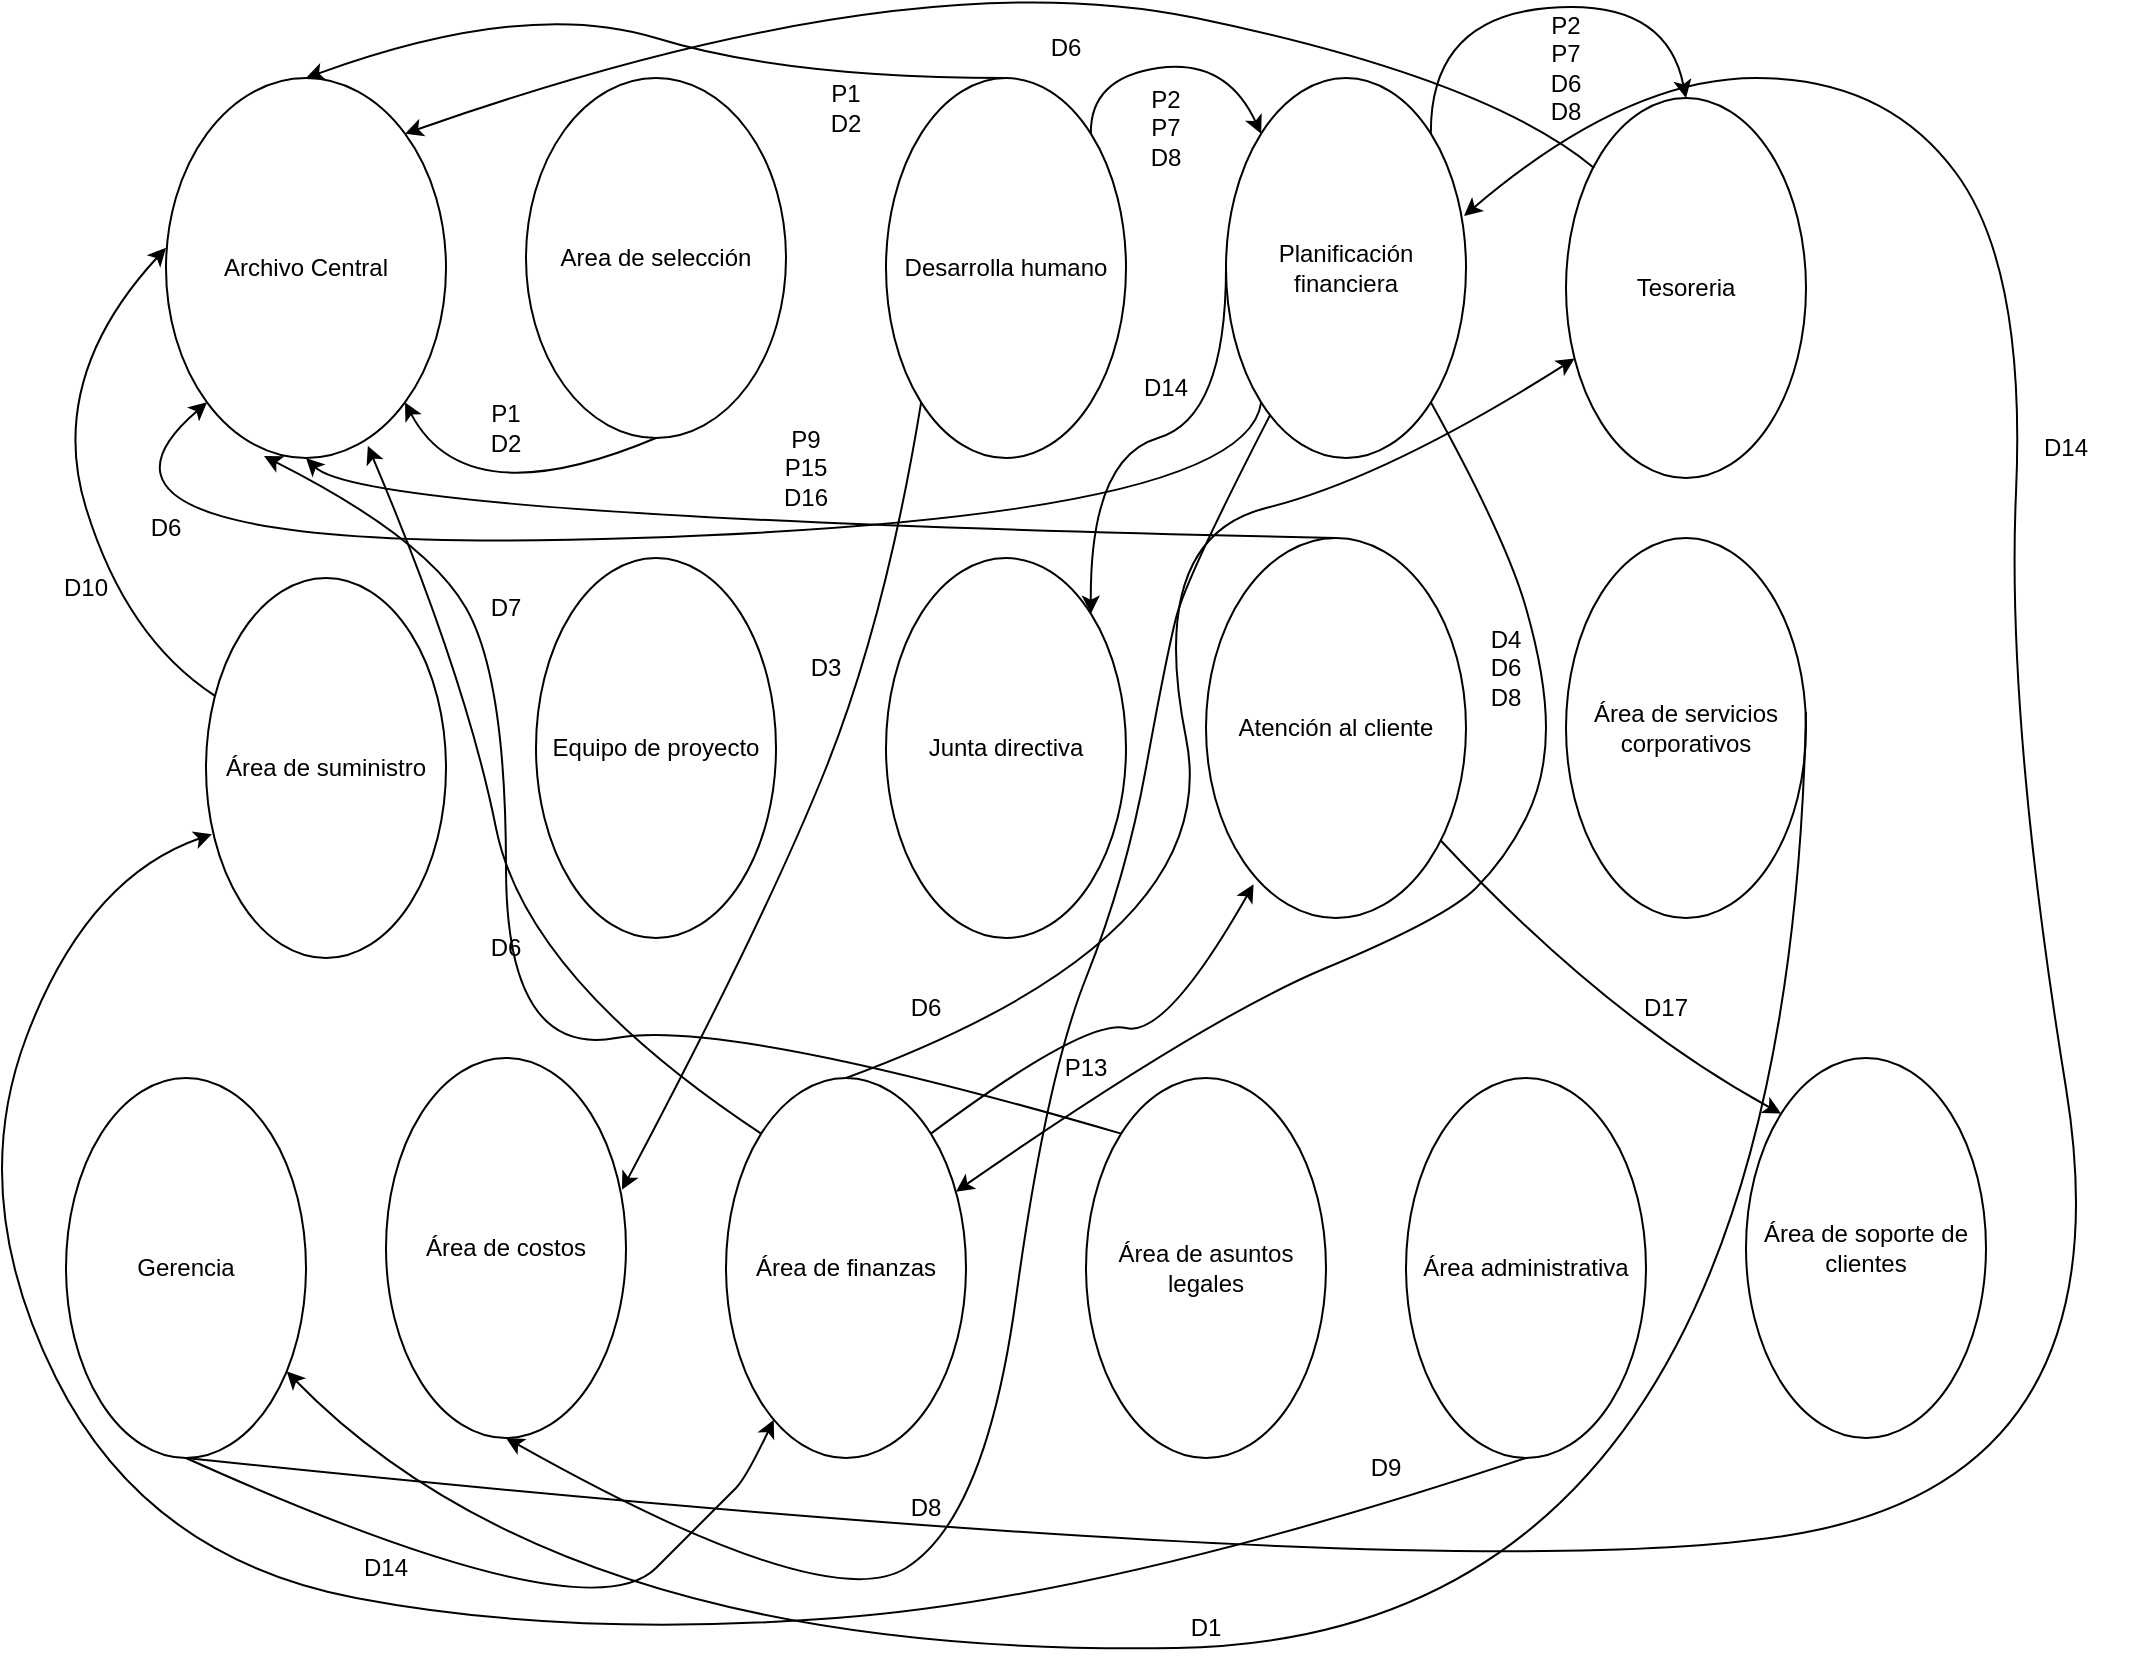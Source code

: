 <mxfile version="20.6.0" type="github">
  <diagram name="Page-1" id="822b0af5-4adb-64df-f703-e8dfc1f81529">
    <mxGraphModel dx="2721" dy="764" grid="1" gridSize="10" guides="1" tooltips="1" connect="1" arrows="1" fold="1" page="1" pageScale="1" pageWidth="1100" pageHeight="850" background="none" math="0" shadow="0">
      <root>
        <mxCell id="0" />
        <mxCell id="1" parent="0" />
        <mxCell id="YAofeDpt1N6qthm3-wqc-1" value="Archivo Central" style="ellipse;whiteSpace=wrap;html=1;" vertex="1" parent="1">
          <mxGeometry x="80" y="40" width="140" height="190" as="geometry" />
        </mxCell>
        <mxCell id="YAofeDpt1N6qthm3-wqc-2" value="Area de selección" style="ellipse;whiteSpace=wrap;html=1;" vertex="1" parent="1">
          <mxGeometry x="260" y="40" width="130" height="180" as="geometry" />
        </mxCell>
        <mxCell id="YAofeDpt1N6qthm3-wqc-3" value="Área de suministro" style="ellipse;whiteSpace=wrap;html=1;" vertex="1" parent="1">
          <mxGeometry x="100" y="290" width="120" height="190" as="geometry" />
        </mxCell>
        <mxCell id="YAofeDpt1N6qthm3-wqc-4" value="Equipo de proyecto" style="ellipse;whiteSpace=wrap;html=1;" vertex="1" parent="1">
          <mxGeometry x="265" y="280" width="120" height="190" as="geometry" />
        </mxCell>
        <mxCell id="YAofeDpt1N6qthm3-wqc-5" value="Junta directiva" style="ellipse;whiteSpace=wrap;html=1;" vertex="1" parent="1">
          <mxGeometry x="440" y="280" width="120" height="190" as="geometry" />
        </mxCell>
        <mxCell id="YAofeDpt1N6qthm3-wqc-6" value="Desarrolla humano" style="ellipse;whiteSpace=wrap;html=1;" vertex="1" parent="1">
          <mxGeometry x="440" y="40" width="120" height="190" as="geometry" />
        </mxCell>
        <mxCell id="YAofeDpt1N6qthm3-wqc-7" value="Planificación financiera" style="ellipse;whiteSpace=wrap;html=1;" vertex="1" parent="1">
          <mxGeometry x="610" y="40" width="120" height="190" as="geometry" />
        </mxCell>
        <mxCell id="YAofeDpt1N6qthm3-wqc-8" value="Atención al cliente" style="ellipse;whiteSpace=wrap;html=1;" vertex="1" parent="1">
          <mxGeometry x="600" y="270" width="130" height="190" as="geometry" />
        </mxCell>
        <mxCell id="YAofeDpt1N6qthm3-wqc-9" value="Tesoreria" style="ellipse;whiteSpace=wrap;html=1;" vertex="1" parent="1">
          <mxGeometry x="780" y="50" width="120" height="190" as="geometry" />
        </mxCell>
        <mxCell id="YAofeDpt1N6qthm3-wqc-10" value="Área de servicios corporativos" style="ellipse;whiteSpace=wrap;html=1;" vertex="1" parent="1">
          <mxGeometry x="780" y="270" width="120" height="190" as="geometry" />
        </mxCell>
        <mxCell id="YAofeDpt1N6qthm3-wqc-11" value="Área de costos" style="ellipse;whiteSpace=wrap;html=1;" vertex="1" parent="1">
          <mxGeometry x="190" y="530" width="120" height="190" as="geometry" />
        </mxCell>
        <mxCell id="YAofeDpt1N6qthm3-wqc-12" value="Área de finanzas" style="ellipse;whiteSpace=wrap;html=1;" vertex="1" parent="1">
          <mxGeometry x="360" y="540" width="120" height="190" as="geometry" />
        </mxCell>
        <mxCell id="YAofeDpt1N6qthm3-wqc-13" value="Área de asuntos legales" style="ellipse;whiteSpace=wrap;html=1;" vertex="1" parent="1">
          <mxGeometry x="540" y="540" width="120" height="190" as="geometry" />
        </mxCell>
        <mxCell id="YAofeDpt1N6qthm3-wqc-14" value="Área administrativa" style="ellipse;whiteSpace=wrap;html=1;" vertex="1" parent="1">
          <mxGeometry x="700" y="540" width="120" height="190" as="geometry" />
        </mxCell>
        <mxCell id="YAofeDpt1N6qthm3-wqc-15" value="Área de soporte de clientes" style="ellipse;whiteSpace=wrap;html=1;" vertex="1" parent="1">
          <mxGeometry x="870" y="530" width="120" height="190" as="geometry" />
        </mxCell>
        <mxCell id="YAofeDpt1N6qthm3-wqc-16" value="Gerencia" style="ellipse;whiteSpace=wrap;html=1;" vertex="1" parent="1">
          <mxGeometry x="30" y="540" width="120" height="190" as="geometry" />
        </mxCell>
        <mxCell id="YAofeDpt1N6qthm3-wqc-18" value="" style="curved=1;endArrow=classic;html=1;rounded=0;exitX=0.5;exitY=1;exitDx=0;exitDy=0;entryX=1;entryY=1;entryDx=0;entryDy=0;" edge="1" parent="1" source="YAofeDpt1N6qthm3-wqc-2" target="YAofeDpt1N6qthm3-wqc-1">
          <mxGeometry width="50" height="50" relative="1" as="geometry">
            <mxPoint x="180" y="260" as="sourcePoint" />
            <mxPoint x="230" y="210" as="targetPoint" />
            <Array as="points">
              <mxPoint x="230" y="260" />
            </Array>
          </mxGeometry>
        </mxCell>
        <mxCell id="YAofeDpt1N6qthm3-wqc-19" value="" style="curved=1;endArrow=classic;html=1;rounded=0;entryX=0.5;entryY=0;entryDx=0;entryDy=0;exitX=0.5;exitY=0;exitDx=0;exitDy=0;" edge="1" parent="1" source="YAofeDpt1N6qthm3-wqc-6" target="YAofeDpt1N6qthm3-wqc-1">
          <mxGeometry width="50" height="50" relative="1" as="geometry">
            <mxPoint x="390" y="270" as="sourcePoint" />
            <mxPoint x="440" y="220" as="targetPoint" />
            <Array as="points">
              <mxPoint x="390" y="40" />
              <mxPoint x="260" />
            </Array>
          </mxGeometry>
        </mxCell>
        <mxCell id="YAofeDpt1N6qthm3-wqc-20" value="" style="curved=1;endArrow=classic;html=1;rounded=0;exitX=1;exitY=0;exitDx=0;exitDy=0;entryX=0;entryY=0;entryDx=0;entryDy=0;" edge="1" parent="1" source="YAofeDpt1N6qthm3-wqc-6" target="YAofeDpt1N6qthm3-wqc-7">
          <mxGeometry width="50" height="50" relative="1" as="geometry">
            <mxPoint x="660" y="400" as="sourcePoint" />
            <mxPoint x="710" y="350" as="targetPoint" />
            <Array as="points">
              <mxPoint x="542" y="40" />
              <mxPoint x="610" y="30" />
            </Array>
          </mxGeometry>
        </mxCell>
        <mxCell id="YAofeDpt1N6qthm3-wqc-21" value="" style="curved=1;endArrow=classic;html=1;rounded=0;exitX=1;exitY=0;exitDx=0;exitDy=0;entryX=0.5;entryY=0;entryDx=0;entryDy=0;" edge="1" parent="1" source="YAofeDpt1N6qthm3-wqc-7" target="YAofeDpt1N6qthm3-wqc-9">
          <mxGeometry width="50" height="50" relative="1" as="geometry">
            <mxPoint x="660" y="400" as="sourcePoint" />
            <mxPoint x="710" y="350" as="targetPoint" />
            <Array as="points">
              <mxPoint x="712" y="10" />
              <mxPoint x="830" />
            </Array>
          </mxGeometry>
        </mxCell>
        <mxCell id="YAofeDpt1N6qthm3-wqc-22" value="P1&lt;br&gt;D2" style="text;html=1;strokeColor=none;fillColor=none;align=center;verticalAlign=middle;whiteSpace=wrap;rounded=0;" vertex="1" parent="1">
          <mxGeometry x="220" y="200" width="60" height="30" as="geometry" />
        </mxCell>
        <mxCell id="YAofeDpt1N6qthm3-wqc-23" value="P1&lt;br&gt;D2" style="text;html=1;strokeColor=none;fillColor=none;align=center;verticalAlign=middle;whiteSpace=wrap;rounded=0;" vertex="1" parent="1">
          <mxGeometry x="390" y="40" width="60" height="30" as="geometry" />
        </mxCell>
        <mxCell id="YAofeDpt1N6qthm3-wqc-24" value="P2&lt;br&gt;P7&lt;br&gt;D8" style="text;html=1;strokeColor=none;fillColor=none;align=center;verticalAlign=middle;whiteSpace=wrap;rounded=0;" vertex="1" parent="1">
          <mxGeometry x="550" y="50" width="60" height="30" as="geometry" />
        </mxCell>
        <mxCell id="YAofeDpt1N6qthm3-wqc-25" value="P2&lt;br&gt;P7&lt;br&gt;D6&lt;br&gt;D8" style="text;html=1;strokeColor=none;fillColor=none;align=center;verticalAlign=middle;whiteSpace=wrap;rounded=0;" vertex="1" parent="1">
          <mxGeometry x="750" y="20" width="60" height="30" as="geometry" />
        </mxCell>
        <mxCell id="YAofeDpt1N6qthm3-wqc-26" value="" style="curved=1;endArrow=classic;html=1;rounded=0;entryX=0.5;entryY=1;entryDx=0;entryDy=0;exitX=0.5;exitY=0;exitDx=0;exitDy=0;" edge="1" parent="1" source="YAofeDpt1N6qthm3-wqc-8" target="YAofeDpt1N6qthm3-wqc-1">
          <mxGeometry width="50" height="50" relative="1" as="geometry">
            <mxPoint x="660" y="390" as="sourcePoint" />
            <mxPoint x="710" y="340" as="targetPoint" />
            <Array as="points">
              <mxPoint x="180" y="260" />
            </Array>
          </mxGeometry>
        </mxCell>
        <mxCell id="YAofeDpt1N6qthm3-wqc-28" value="P9&lt;br&gt;P15&lt;br&gt;D16" style="text;html=1;strokeColor=none;fillColor=none;align=center;verticalAlign=middle;whiteSpace=wrap;rounded=0;" vertex="1" parent="1">
          <mxGeometry x="370" y="220" width="60" height="30" as="geometry" />
        </mxCell>
        <mxCell id="YAofeDpt1N6qthm3-wqc-29" value="" style="curved=1;endArrow=classic;html=1;rounded=0;exitX=1;exitY=0;exitDx=0;exitDy=0;entryX=0.183;entryY=0.911;entryDx=0;entryDy=0;entryPerimeter=0;" edge="1" parent="1" source="YAofeDpt1N6qthm3-wqc-12" target="YAofeDpt1N6qthm3-wqc-8">
          <mxGeometry width="50" height="50" relative="1" as="geometry">
            <mxPoint x="660" y="390" as="sourcePoint" />
            <mxPoint x="650" y="450" as="targetPoint" />
            <Array as="points">
              <mxPoint x="540" y="510" />
              <mxPoint x="580" y="520" />
            </Array>
          </mxGeometry>
        </mxCell>
        <mxCell id="YAofeDpt1N6qthm3-wqc-30" value="P13&lt;br&gt;" style="text;html=1;strokeColor=none;fillColor=none;align=center;verticalAlign=middle;whiteSpace=wrap;rounded=0;" vertex="1" parent="1">
          <mxGeometry x="510" y="520" width="60" height="30" as="geometry" />
        </mxCell>
        <mxCell id="YAofeDpt1N6qthm3-wqc-31" value="" style="curved=1;endArrow=classic;html=1;rounded=0;exitX=1;exitY=0.458;exitDx=0;exitDy=0;exitPerimeter=0;" edge="1" parent="1" source="YAofeDpt1N6qthm3-wqc-10" target="YAofeDpt1N6qthm3-wqc-16">
          <mxGeometry width="50" height="50" relative="1" as="geometry">
            <mxPoint x="660" y="380" as="sourcePoint" />
            <mxPoint x="710" y="330" as="targetPoint" />
            <Array as="points">
              <mxPoint x="890" y="820" />
              <mxPoint x="280" y="830" />
            </Array>
          </mxGeometry>
        </mxCell>
        <mxCell id="YAofeDpt1N6qthm3-wqc-32" value="D1" style="text;html=1;strokeColor=none;fillColor=none;align=center;verticalAlign=middle;whiteSpace=wrap;rounded=0;" vertex="1" parent="1">
          <mxGeometry x="570" y="800" width="60" height="30" as="geometry" />
        </mxCell>
        <mxCell id="YAofeDpt1N6qthm3-wqc-33" value="" style="curved=1;endArrow=classic;html=1;rounded=0;exitX=0;exitY=1;exitDx=0;exitDy=0;entryX=0.983;entryY=0.347;entryDx=0;entryDy=0;entryPerimeter=0;" edge="1" parent="1" source="YAofeDpt1N6qthm3-wqc-6" target="YAofeDpt1N6qthm3-wqc-11">
          <mxGeometry width="50" height="50" relative="1" as="geometry">
            <mxPoint x="660" y="440" as="sourcePoint" />
            <mxPoint x="710" y="390" as="targetPoint" />
            <Array as="points">
              <mxPoint x="440" y="310" />
              <mxPoint x="380" y="460" />
            </Array>
          </mxGeometry>
        </mxCell>
        <mxCell id="YAofeDpt1N6qthm3-wqc-34" value="D3" style="text;html=1;strokeColor=none;fillColor=none;align=center;verticalAlign=middle;whiteSpace=wrap;rounded=0;" vertex="1" parent="1">
          <mxGeometry x="380" y="320" width="60" height="30" as="geometry" />
        </mxCell>
        <mxCell id="YAofeDpt1N6qthm3-wqc-35" value="" style="curved=1;endArrow=classic;html=1;rounded=0;exitX=1;exitY=1;exitDx=0;exitDy=0;" edge="1" parent="1" source="YAofeDpt1N6qthm3-wqc-7" target="YAofeDpt1N6qthm3-wqc-12">
          <mxGeometry width="50" height="50" relative="1" as="geometry">
            <mxPoint x="660" y="440" as="sourcePoint" />
            <mxPoint x="710" y="390" as="targetPoint" />
            <Array as="points">
              <mxPoint x="750" y="270" />
              <mxPoint x="770" y="340" />
              <mxPoint x="770" y="390" />
              <mxPoint x="750" y="430" />
              <mxPoint x="720" y="460" />
              <mxPoint x="600" y="510" />
            </Array>
          </mxGeometry>
        </mxCell>
        <mxCell id="YAofeDpt1N6qthm3-wqc-36" value="D4&lt;br&gt;D6&lt;br&gt;D8" style="text;html=1;strokeColor=none;fillColor=none;align=center;verticalAlign=middle;whiteSpace=wrap;rounded=0;" vertex="1" parent="1">
          <mxGeometry x="720" y="320" width="60" height="30" as="geometry" />
        </mxCell>
        <mxCell id="YAofeDpt1N6qthm3-wqc-37" value="" style="curved=1;endArrow=classic;html=1;rounded=0;exitX=0;exitY=1;exitDx=0;exitDy=0;entryX=0;entryY=1;entryDx=0;entryDy=0;" edge="1" parent="1" source="YAofeDpt1N6qthm3-wqc-7" target="YAofeDpt1N6qthm3-wqc-1">
          <mxGeometry width="50" height="50" relative="1" as="geometry">
            <mxPoint x="660" y="440" as="sourcePoint" />
            <mxPoint x="710" y="390" as="targetPoint" />
            <Array as="points">
              <mxPoint x="620" y="260" />
              <mxPoint x="10" y="280" />
            </Array>
          </mxGeometry>
        </mxCell>
        <mxCell id="YAofeDpt1N6qthm3-wqc-38" value="D6" style="text;html=1;strokeColor=none;fillColor=none;align=center;verticalAlign=middle;whiteSpace=wrap;rounded=0;" vertex="1" parent="1">
          <mxGeometry x="50" y="250" width="60" height="30" as="geometry" />
        </mxCell>
        <mxCell id="YAofeDpt1N6qthm3-wqc-39" value="" style="curved=1;endArrow=classic;html=1;rounded=0;entryX=1;entryY=0;entryDx=0;entryDy=0;exitX=0.117;exitY=0.184;exitDx=0;exitDy=0;exitPerimeter=0;" edge="1" parent="1" source="YAofeDpt1N6qthm3-wqc-9" target="YAofeDpt1N6qthm3-wqc-1">
          <mxGeometry width="50" height="50" relative="1" as="geometry">
            <mxPoint x="660" y="340" as="sourcePoint" />
            <mxPoint x="710" y="290" as="targetPoint" />
            <Array as="points">
              <mxPoint x="740" y="40" />
              <mxPoint x="450" y="-20" />
            </Array>
          </mxGeometry>
        </mxCell>
        <mxCell id="YAofeDpt1N6qthm3-wqc-40" value="D6" style="text;html=1;strokeColor=none;fillColor=none;align=center;verticalAlign=middle;whiteSpace=wrap;rounded=0;" vertex="1" parent="1">
          <mxGeometry x="500" y="10" width="60" height="30" as="geometry" />
        </mxCell>
        <mxCell id="YAofeDpt1N6qthm3-wqc-43" value="" style="curved=1;endArrow=classic;html=1;rounded=0;exitX=0;exitY=0;exitDx=0;exitDy=0;entryX=0.721;entryY=0.968;entryDx=0;entryDy=0;entryPerimeter=0;" edge="1" parent="1" source="YAofeDpt1N6qthm3-wqc-12" target="YAofeDpt1N6qthm3-wqc-1">
          <mxGeometry width="50" height="50" relative="1" as="geometry">
            <mxPoint x="660" y="430" as="sourcePoint" />
            <mxPoint x="710" y="380" as="targetPoint" />
            <Array as="points">
              <mxPoint x="260" y="490" />
              <mxPoint x="230" y="340" />
            </Array>
          </mxGeometry>
        </mxCell>
        <mxCell id="YAofeDpt1N6qthm3-wqc-44" value="D6" style="text;html=1;strokeColor=none;fillColor=none;align=center;verticalAlign=middle;whiteSpace=wrap;rounded=0;" vertex="1" parent="1">
          <mxGeometry x="220" y="460" width="60" height="30" as="geometry" />
        </mxCell>
        <mxCell id="YAofeDpt1N6qthm3-wqc-45" value="" style="curved=1;endArrow=classic;html=1;rounded=0;exitX=0.5;exitY=0;exitDx=0;exitDy=0;" edge="1" parent="1" source="YAofeDpt1N6qthm3-wqc-12" target="YAofeDpt1N6qthm3-wqc-9">
          <mxGeometry width="50" height="50" relative="1" as="geometry">
            <mxPoint x="660" y="430" as="sourcePoint" />
            <mxPoint x="710" y="380" as="targetPoint" />
            <Array as="points">
              <mxPoint x="610" y="470" />
              <mxPoint x="570" y="270" />
              <mxPoint x="690" y="240" />
            </Array>
          </mxGeometry>
        </mxCell>
        <mxCell id="YAofeDpt1N6qthm3-wqc-46" value="D6" style="text;html=1;strokeColor=none;fillColor=none;align=center;verticalAlign=middle;whiteSpace=wrap;rounded=0;" vertex="1" parent="1">
          <mxGeometry x="430" y="490" width="60" height="30" as="geometry" />
        </mxCell>
        <mxCell id="YAofeDpt1N6qthm3-wqc-48" value="" style="curved=1;endArrow=classic;html=1;rounded=0;entryX=0.5;entryY=1;entryDx=0;entryDy=0;" edge="1" parent="1" source="YAofeDpt1N6qthm3-wqc-7" target="YAofeDpt1N6qthm3-wqc-11">
          <mxGeometry width="50" height="50" relative="1" as="geometry">
            <mxPoint x="660" y="510" as="sourcePoint" />
            <mxPoint x="710" y="460" as="targetPoint" />
            <Array as="points">
              <mxPoint x="590" y="290" />
              <mxPoint x="580" y="330" />
              <mxPoint x="560" y="440" />
              <mxPoint x="520" y="540" />
              <mxPoint x="490" y="760" />
              <mxPoint x="410" y="810" />
            </Array>
          </mxGeometry>
        </mxCell>
        <mxCell id="YAofeDpt1N6qthm3-wqc-49" value="D8" style="text;html=1;strokeColor=none;fillColor=none;align=center;verticalAlign=middle;whiteSpace=wrap;rounded=0;" vertex="1" parent="1">
          <mxGeometry x="430" y="740" width="60" height="30" as="geometry" />
        </mxCell>
        <mxCell id="YAofeDpt1N6qthm3-wqc-50" value="" style="curved=1;endArrow=classic;html=1;rounded=0;exitX=0.5;exitY=1;exitDx=0;exitDy=0;entryX=0.025;entryY=0.674;entryDx=0;entryDy=0;entryPerimeter=0;" edge="1" parent="1" source="YAofeDpt1N6qthm3-wqc-14" target="YAofeDpt1N6qthm3-wqc-3">
          <mxGeometry width="50" height="50" relative="1" as="geometry">
            <mxPoint x="660" y="470" as="sourcePoint" />
            <mxPoint x="710" y="420" as="targetPoint" />
            <Array as="points">
              <mxPoint x="550" y="800" />
              <mxPoint x="280" y="820" />
              <mxPoint x="70" y="780" />
              <mxPoint x="-20" y="600" />
              <mxPoint x="40" y="440" />
            </Array>
          </mxGeometry>
        </mxCell>
        <mxCell id="YAofeDpt1N6qthm3-wqc-51" value="D9" style="text;html=1;strokeColor=none;fillColor=none;align=center;verticalAlign=middle;whiteSpace=wrap;rounded=0;" vertex="1" parent="1">
          <mxGeometry x="660" y="720" width="60" height="30" as="geometry" />
        </mxCell>
        <mxCell id="YAofeDpt1N6qthm3-wqc-52" value="" style="curved=1;endArrow=classic;html=1;rounded=0;entryX=0;entryY=0.447;entryDx=0;entryDy=0;entryPerimeter=0;" edge="1" parent="1" source="YAofeDpt1N6qthm3-wqc-3" target="YAofeDpt1N6qthm3-wqc-1">
          <mxGeometry width="50" height="50" relative="1" as="geometry">
            <mxPoint x="10" y="320" as="sourcePoint" />
            <mxPoint x="60" y="270" as="targetPoint" />
            <Array as="points">
              <mxPoint x="60" y="320" />
              <mxPoint x="20" y="190" />
            </Array>
          </mxGeometry>
        </mxCell>
        <mxCell id="YAofeDpt1N6qthm3-wqc-53" value="D10" style="text;html=1;strokeColor=none;fillColor=none;align=center;verticalAlign=middle;whiteSpace=wrap;rounded=0;" vertex="1" parent="1">
          <mxGeometry x="10" y="280" width="60" height="30" as="geometry" />
        </mxCell>
        <mxCell id="YAofeDpt1N6qthm3-wqc-54" value="" style="curved=1;endArrow=classic;html=1;rounded=0;entryX=1;entryY=0;entryDx=0;entryDy=0;exitX=0;exitY=0.5;exitDx=0;exitDy=0;" edge="1" parent="1" source="YAofeDpt1N6qthm3-wqc-7" target="YAofeDpt1N6qthm3-wqc-5">
          <mxGeometry width="50" height="50" relative="1" as="geometry">
            <mxPoint x="660" y="380" as="sourcePoint" />
            <mxPoint x="710" y="330" as="targetPoint" />
            <Array as="points">
              <mxPoint x="610" y="210" />
              <mxPoint x="542" y="230" />
            </Array>
          </mxGeometry>
        </mxCell>
        <mxCell id="YAofeDpt1N6qthm3-wqc-55" value="D14" style="text;html=1;strokeColor=none;fillColor=none;align=center;verticalAlign=middle;whiteSpace=wrap;rounded=0;" vertex="1" parent="1">
          <mxGeometry x="550" y="180" width="60" height="30" as="geometry" />
        </mxCell>
        <mxCell id="YAofeDpt1N6qthm3-wqc-57" value="" style="curved=1;endArrow=classic;html=1;rounded=0;exitX=0.5;exitY=1;exitDx=0;exitDy=0;" edge="1" parent="1" source="YAofeDpt1N6qthm3-wqc-16" target="YAofeDpt1N6qthm3-wqc-12">
          <mxGeometry width="50" height="50" relative="1" as="geometry">
            <mxPoint x="660" y="480" as="sourcePoint" />
            <mxPoint x="710" y="430" as="targetPoint" />
            <Array as="points">
              <mxPoint x="290" y="820" />
              <mxPoint x="360" y="750" />
              <mxPoint x="370" y="740" />
            </Array>
          </mxGeometry>
        </mxCell>
        <mxCell id="YAofeDpt1N6qthm3-wqc-58" value="D14" style="text;html=1;strokeColor=none;fillColor=none;align=center;verticalAlign=middle;whiteSpace=wrap;rounded=0;" vertex="1" parent="1">
          <mxGeometry x="160" y="770" width="60" height="30" as="geometry" />
        </mxCell>
        <mxCell id="YAofeDpt1N6qthm3-wqc-60" value="" style="curved=1;endArrow=classic;html=1;rounded=0;entryX=0.992;entryY=0.363;entryDx=0;entryDy=0;entryPerimeter=0;exitX=0.5;exitY=1;exitDx=0;exitDy=0;" edge="1" parent="1" source="YAofeDpt1N6qthm3-wqc-16" target="YAofeDpt1N6qthm3-wqc-7">
          <mxGeometry width="50" height="50" relative="1" as="geometry">
            <mxPoint x="660" y="480" as="sourcePoint" />
            <mxPoint x="710" y="430" as="targetPoint" />
            <Array as="points">
              <mxPoint x="760" y="800" />
              <mxPoint x="1060" y="730" />
              <mxPoint x="1000" y="360" />
              <mxPoint x="1010" y="135" />
              <mxPoint x="940" y="40" />
              <mxPoint x="810" y="40" />
            </Array>
          </mxGeometry>
        </mxCell>
        <mxCell id="YAofeDpt1N6qthm3-wqc-61" value="D14" style="text;html=1;strokeColor=none;fillColor=none;align=center;verticalAlign=middle;whiteSpace=wrap;rounded=0;" vertex="1" parent="1">
          <mxGeometry x="1000" y="210" width="60" height="30" as="geometry" />
        </mxCell>
        <mxCell id="YAofeDpt1N6qthm3-wqc-62" value="" style="curved=1;endArrow=classic;html=1;rounded=0;entryX=0;entryY=0;entryDx=0;entryDy=0;" edge="1" parent="1" source="YAofeDpt1N6qthm3-wqc-8" target="YAofeDpt1N6qthm3-wqc-15">
          <mxGeometry width="50" height="50" relative="1" as="geometry">
            <mxPoint x="660" y="600" as="sourcePoint" />
            <mxPoint x="710" y="550" as="targetPoint" />
            <Array as="points">
              <mxPoint x="800" y="510" />
            </Array>
          </mxGeometry>
        </mxCell>
        <mxCell id="YAofeDpt1N6qthm3-wqc-63" value="D17" style="text;html=1;strokeColor=none;fillColor=none;align=center;verticalAlign=middle;whiteSpace=wrap;rounded=0;" vertex="1" parent="1">
          <mxGeometry x="800" y="490" width="60" height="30" as="geometry" />
        </mxCell>
        <mxCell id="YAofeDpt1N6qthm3-wqc-65" value="" style="curved=1;endArrow=classic;html=1;rounded=0;entryX=0.35;entryY=0.995;entryDx=0;entryDy=0;entryPerimeter=0;exitX=0;exitY=0;exitDx=0;exitDy=0;" edge="1" parent="1" source="YAofeDpt1N6qthm3-wqc-13" target="YAofeDpt1N6qthm3-wqc-1">
          <mxGeometry width="50" height="50" relative="1" as="geometry">
            <mxPoint x="660" y="500" as="sourcePoint" />
            <mxPoint x="710" y="450" as="targetPoint" />
            <Array as="points">
              <mxPoint x="360" y="510" />
              <mxPoint x="250" y="530" />
              <mxPoint x="250" y="340" />
              <mxPoint x="210" y="270" />
            </Array>
          </mxGeometry>
        </mxCell>
        <mxCell id="YAofeDpt1N6qthm3-wqc-66" value="D7" style="text;html=1;strokeColor=none;fillColor=none;align=center;verticalAlign=middle;whiteSpace=wrap;rounded=0;" vertex="1" parent="1">
          <mxGeometry x="220" y="290" width="60" height="30" as="geometry" />
        </mxCell>
      </root>
    </mxGraphModel>
  </diagram>
</mxfile>
